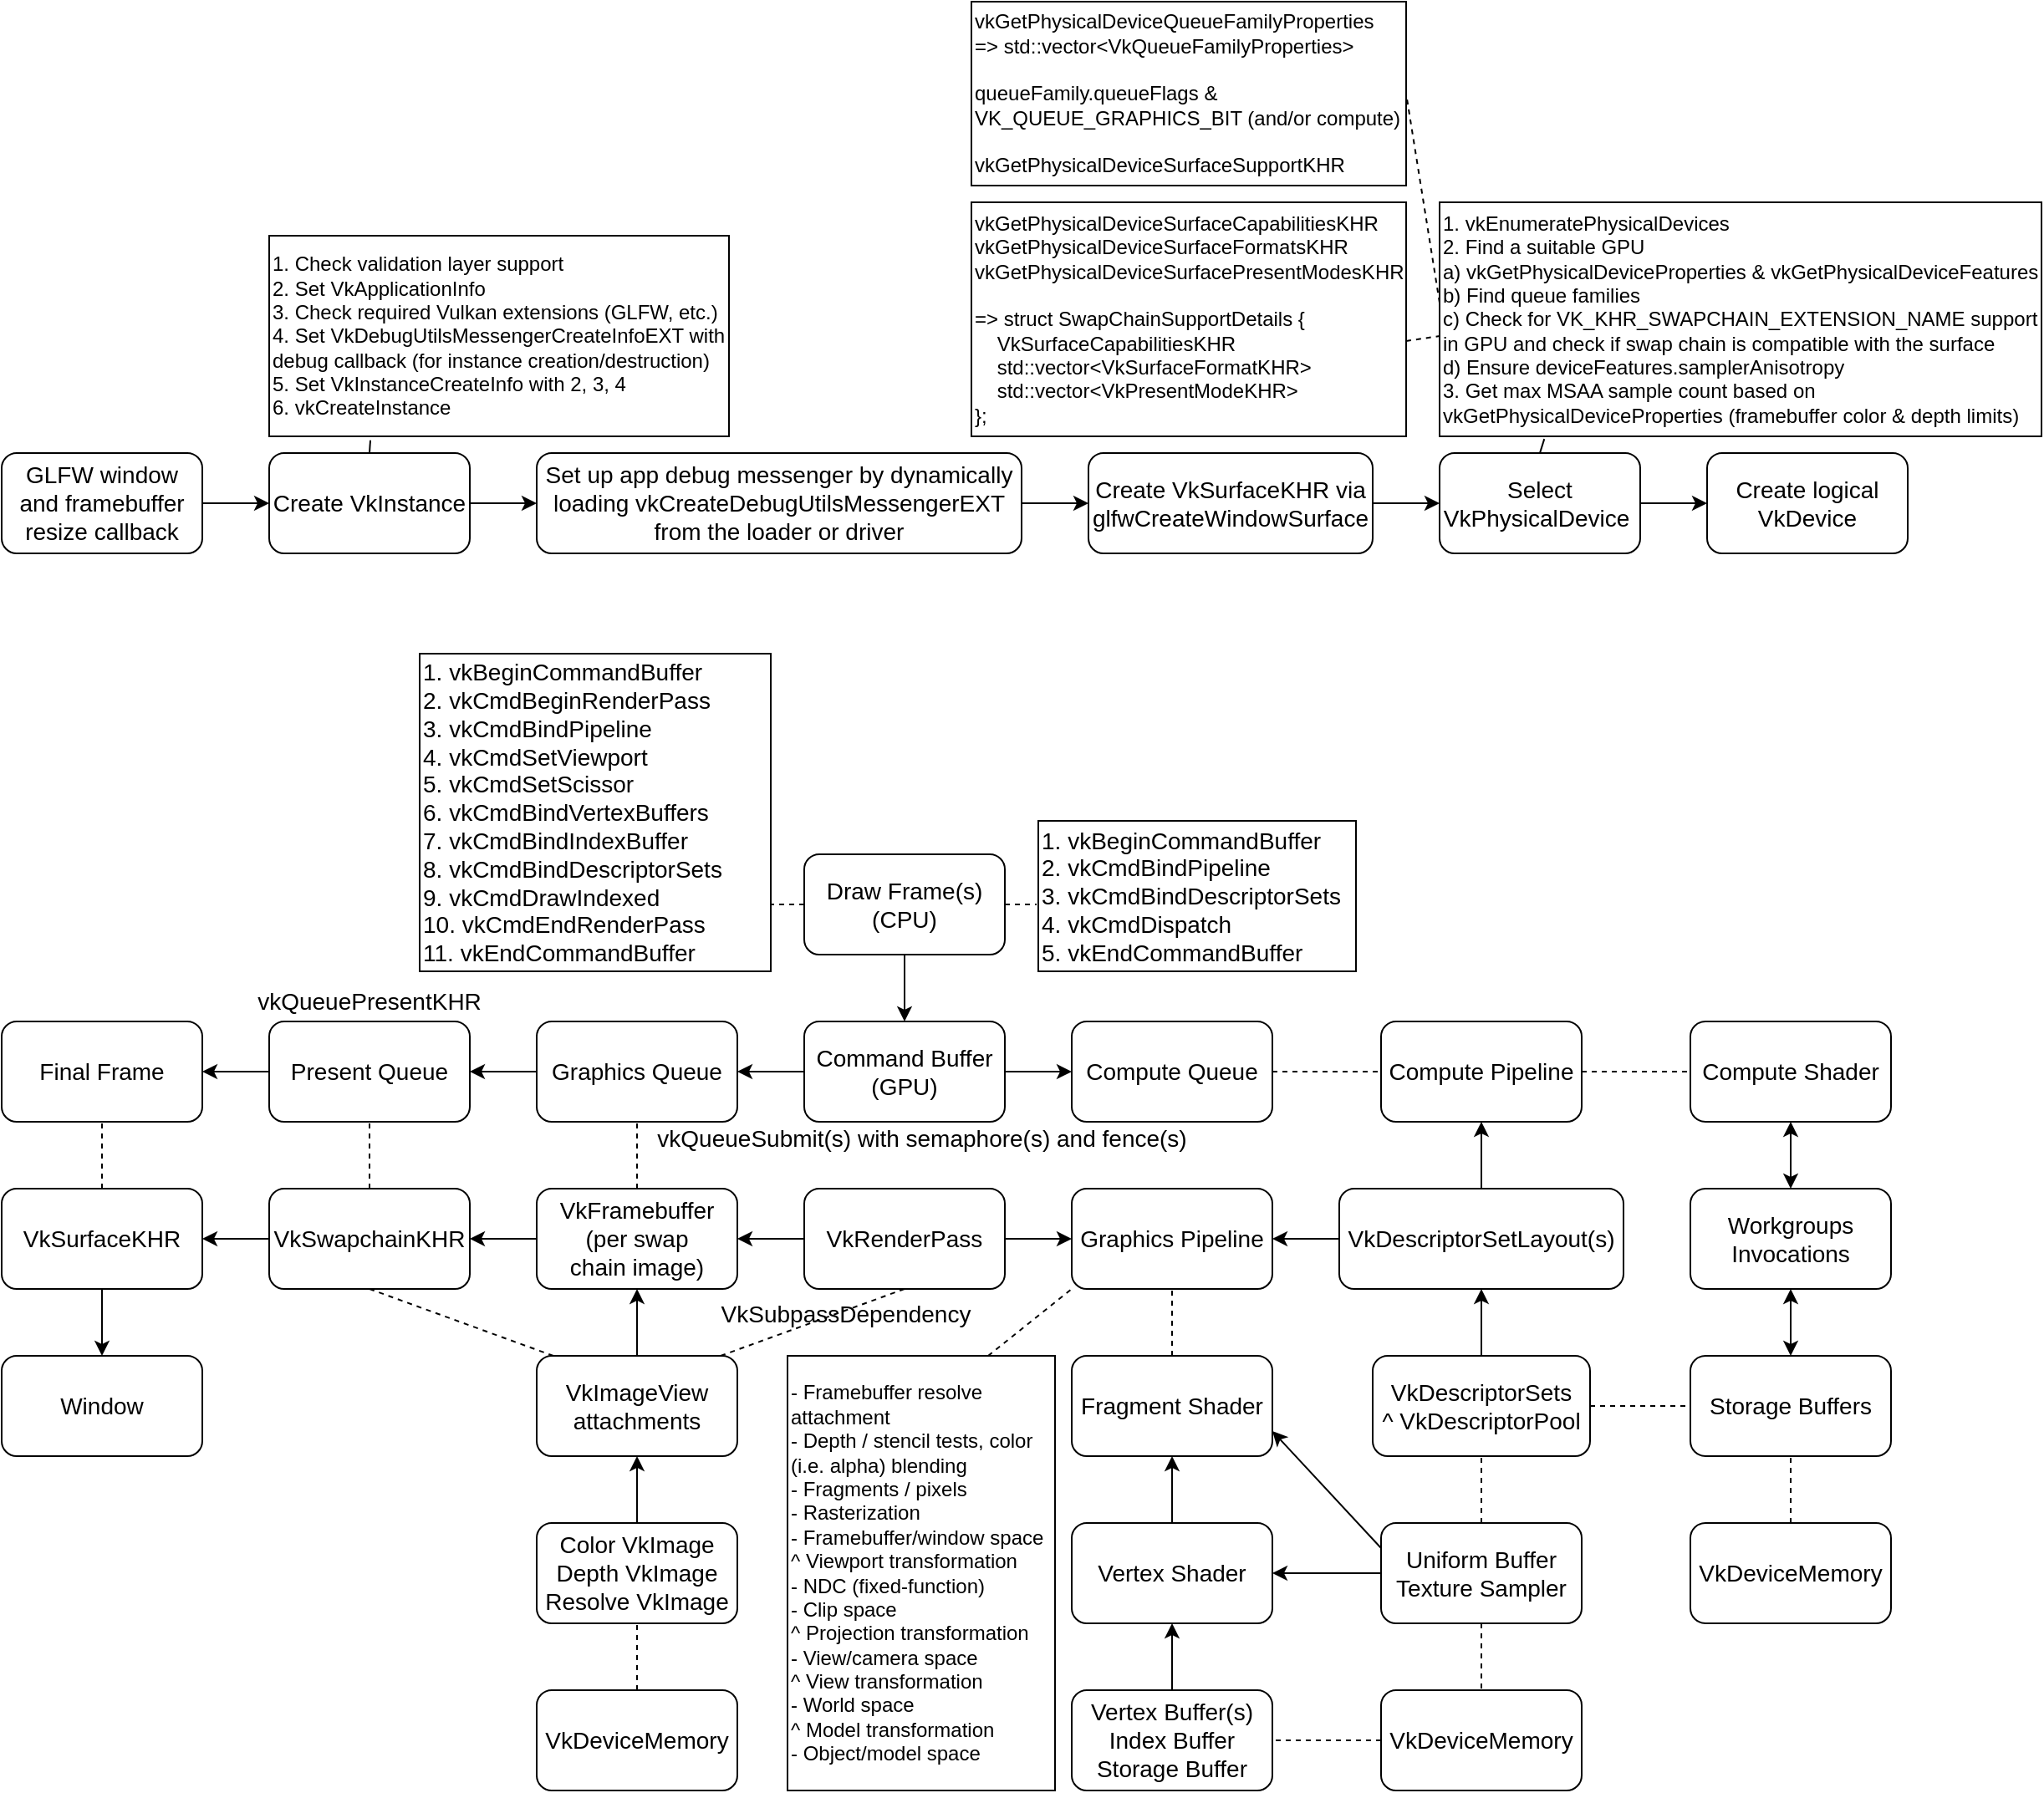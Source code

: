 <mxfile version="24.2.0" type="device">
  <diagram name="Page-1" id="_fkxvZBQSQZJkFAyOJGf">
    <mxGraphModel dx="1235" dy="1714" grid="1" gridSize="10" guides="1" tooltips="1" connect="1" arrows="1" fold="1" page="1" pageScale="1" pageWidth="850" pageHeight="1100" math="0" shadow="0">
      <root>
        <mxCell id="0" />
        <mxCell id="1" parent="0" />
        <mxCell id="I5Z_sufWO4S1ydB13wSw-4" value="&lt;div&gt;&lt;span style=&quot;font-size: 14px;&quot;&gt;GLFW window and framebuffer resize callback&lt;/span&gt;&lt;/div&gt;" style="rounded=1;whiteSpace=wrap;html=1;" vertex="1" parent="1">
          <mxGeometry x="200" y="-60" width="120" height="60" as="geometry" />
        </mxCell>
        <mxCell id="I5Z_sufWO4S1ydB13wSw-5" value="&lt;div&gt;&lt;span style=&quot;font-size: 14px;&quot;&gt;Create VkInstance&lt;/span&gt;&lt;/div&gt;" style="rounded=1;whiteSpace=wrap;html=1;" vertex="1" parent="1">
          <mxGeometry x="360" y="-60" width="120" height="60" as="geometry" />
        </mxCell>
        <mxCell id="I5Z_sufWO4S1ydB13wSw-6" value="&lt;div&gt;&lt;span style=&quot;font-size: 14px;&quot;&gt;Set up app debug messenger by dynamically loading&amp;nbsp;&lt;/span&gt;&lt;span style=&quot;background-color: initial; font-size: 14px;&quot;&gt;vkCreateDebugUtilsMessengerEXT from the loader or driver&lt;/span&gt;&lt;/div&gt;" style="rounded=1;whiteSpace=wrap;html=1;" vertex="1" parent="1">
          <mxGeometry x="520" y="-60" width="290" height="60" as="geometry" />
        </mxCell>
        <mxCell id="I5Z_sufWO4S1ydB13wSw-7" value="&lt;div&gt;&lt;span style=&quot;font-size: 14px;&quot;&gt;Create VkSurfaceKHR via glfwCreateWindowSurface&lt;/span&gt;&lt;/div&gt;" style="rounded=1;whiteSpace=wrap;html=1;" vertex="1" parent="1">
          <mxGeometry x="850" y="-60" width="170" height="60" as="geometry" />
        </mxCell>
        <mxCell id="I5Z_sufWO4S1ydB13wSw-8" value="" style="endArrow=classic;html=1;rounded=0;exitX=1;exitY=0.5;exitDx=0;exitDy=0;entryX=0;entryY=0.5;entryDx=0;entryDy=0;" edge="1" parent="1" source="I5Z_sufWO4S1ydB13wSw-4" target="I5Z_sufWO4S1ydB13wSw-5">
          <mxGeometry width="50" height="50" relative="1" as="geometry">
            <mxPoint x="360" y="70" as="sourcePoint" />
            <mxPoint x="410" y="20" as="targetPoint" />
          </mxGeometry>
        </mxCell>
        <mxCell id="I5Z_sufWO4S1ydB13wSw-9" value="" style="endArrow=classic;html=1;rounded=0;exitX=1;exitY=0.5;exitDx=0;exitDy=0;entryX=0;entryY=0.5;entryDx=0;entryDy=0;" edge="1" parent="1" source="I5Z_sufWO4S1ydB13wSw-5" target="I5Z_sufWO4S1ydB13wSw-6">
          <mxGeometry width="50" height="50" relative="1" as="geometry">
            <mxPoint x="500" y="60" as="sourcePoint" />
            <mxPoint x="550" y="10" as="targetPoint" />
          </mxGeometry>
        </mxCell>
        <mxCell id="I5Z_sufWO4S1ydB13wSw-10" value="" style="endArrow=classic;html=1;rounded=0;exitX=1;exitY=0.5;exitDx=0;exitDy=0;entryX=0;entryY=0.5;entryDx=0;entryDy=0;" edge="1" parent="1" source="I5Z_sufWO4S1ydB13wSw-6" target="I5Z_sufWO4S1ydB13wSw-7">
          <mxGeometry width="50" height="50" relative="1" as="geometry">
            <mxPoint x="670" y="40" as="sourcePoint" />
            <mxPoint x="720" y="-10" as="targetPoint" />
          </mxGeometry>
        </mxCell>
        <mxCell id="I5Z_sufWO4S1ydB13wSw-11" value="&lt;div&gt;&lt;span style=&quot;font-size: 14px;&quot;&gt;Select VkPhysicalDevice&amp;nbsp;&lt;/span&gt;&lt;/div&gt;" style="rounded=1;whiteSpace=wrap;html=1;" vertex="1" parent="1">
          <mxGeometry x="1060" y="-60" width="120" height="60" as="geometry" />
        </mxCell>
        <mxCell id="I5Z_sufWO4S1ydB13wSw-12" value="" style="endArrow=classic;html=1;rounded=0;exitX=1;exitY=0.5;exitDx=0;exitDy=0;entryX=0;entryY=0.5;entryDx=0;entryDy=0;" edge="1" parent="1" source="I5Z_sufWO4S1ydB13wSw-7" target="I5Z_sufWO4S1ydB13wSw-11">
          <mxGeometry width="50" height="50" relative="1" as="geometry">
            <mxPoint x="840" y="90" as="sourcePoint" />
            <mxPoint x="890" y="40" as="targetPoint" />
          </mxGeometry>
        </mxCell>
        <mxCell id="I5Z_sufWO4S1ydB13wSw-13" value="&lt;div&gt;&lt;span style=&quot;font-size: 14px;&quot;&gt;Create logical VkDevice&lt;/span&gt;&lt;/div&gt;" style="rounded=1;whiteSpace=wrap;html=1;" vertex="1" parent="1">
          <mxGeometry x="1220" y="-60" width="120" height="60" as="geometry" />
        </mxCell>
        <mxCell id="I5Z_sufWO4S1ydB13wSw-14" value="" style="endArrow=classic;html=1;rounded=0;exitX=1;exitY=0.5;exitDx=0;exitDy=0;entryX=0;entryY=0.5;entryDx=0;entryDy=0;" edge="1" parent="1" source="I5Z_sufWO4S1ydB13wSw-11" target="I5Z_sufWO4S1ydB13wSw-13">
          <mxGeometry width="50" height="50" relative="1" as="geometry">
            <mxPoint x="960" y="40" as="sourcePoint" />
            <mxPoint x="1010" y="-10" as="targetPoint" />
          </mxGeometry>
        </mxCell>
        <mxCell id="I5Z_sufWO4S1ydB13wSw-15" value="1. Check validation layer support&lt;div&gt;2. Set VkApplicationInfo&lt;/div&gt;&lt;div&gt;3. Check required Vulkan extensions (GLFW, etc.)&lt;/div&gt;&lt;div&gt;4. Set VkDebugUtilsMessengerCreateInfoEXT with debug callback (for instance creation/destruction)&lt;/div&gt;&lt;div&gt;5. Set VkInstanceCreateInfo with 2, 3, 4&lt;/div&gt;&lt;div&gt;6. vkCreateInstance&lt;/div&gt;" style="rounded=0;whiteSpace=wrap;html=1;align=left;" vertex="1" parent="1">
          <mxGeometry x="360" y="-190" width="275" height="120" as="geometry" />
        </mxCell>
        <mxCell id="I5Z_sufWO4S1ydB13wSw-17" value="1. vkEnumeratePhysicalDevices&lt;div&gt;2. Find a suitable GPU&lt;/div&gt;&lt;div&gt;a) vkGetPhysicalDeviceProperties &amp;amp; vkGetPhysicalDeviceFeatures&lt;/div&gt;&lt;div&gt;b) Find queue families&lt;/div&gt;&lt;div&gt;c) Check for&amp;nbsp;VK_KHR_SWAPCHAIN_EXTENSION_NAME support in GPU and check if swap chain is compatible with the surface&lt;/div&gt;&lt;div&gt;d) Ensure deviceFeatures.samplerAnisotropy&lt;/div&gt;&lt;div&gt;3. Get max MSAA sample count based on vkGetPhysicalDeviceProperties (framebuffer color &amp;amp; depth limits)&lt;/div&gt;" style="rounded=0;whiteSpace=wrap;html=1;align=left;" vertex="1" parent="1">
          <mxGeometry x="1060" y="-210" width="360" height="140" as="geometry" />
        </mxCell>
        <mxCell id="I5Z_sufWO4S1ydB13wSw-18" value="vkGetPhysicalDeviceSurfaceCapabilitiesKHR&lt;div&gt;vkGetPhysicalDeviceSurfaceFormatsKHR&lt;/div&gt;&lt;div&gt;vkGetPhysicalDeviceSurfacePresentModesKHR&lt;/div&gt;&lt;div&gt;&lt;br&gt;&lt;/div&gt;&lt;div&gt;=&amp;gt; struct SwapChainSupportDetails {&lt;/div&gt;&lt;div&gt;&amp;nbsp; &amp;nbsp; VkSurfaceCapabilitiesKHR&lt;/div&gt;&lt;div&gt;&amp;nbsp; &amp;nbsp; std::vector&amp;lt;VkSurfaceFormatKHR&amp;gt;&lt;/div&gt;&lt;div&gt;&amp;nbsp; &amp;nbsp; std::vector&amp;lt;VkPresentModeKHR&amp;gt;&lt;/div&gt;&lt;div&gt;};&lt;/div&gt;" style="rounded=0;whiteSpace=wrap;html=1;align=left;" vertex="1" parent="1">
          <mxGeometry x="780" y="-210" width="260" height="140" as="geometry" />
        </mxCell>
        <mxCell id="I5Z_sufWO4S1ydB13wSw-20" value="" style="endArrow=none;dashed=1;html=1;rounded=0;" edge="1" parent="1">
          <mxGeometry width="50" height="50" relative="1" as="geometry">
            <mxPoint x="1040" y="-127" as="sourcePoint" />
            <mxPoint x="1060" y="-130" as="targetPoint" />
          </mxGeometry>
        </mxCell>
        <mxCell id="I5Z_sufWO4S1ydB13wSw-21" value="vkGetPhysicalDeviceQueueFamilyProperties &lt;br&gt;=&amp;gt; std::vector&amp;lt;VkQueueFamilyProperties&amp;gt;&lt;div&gt;&lt;br&gt;&lt;div&gt;queueFamily.queueFlags &amp;amp; VK_QUEUE_GRAPHICS_BIT (and/or compute)&lt;/div&gt;&lt;div&gt;&lt;br&gt;&lt;div&gt;vkGetPhysicalDeviceSurfaceSupportKHR&lt;/div&gt;&lt;/div&gt;&lt;/div&gt;" style="rounded=0;whiteSpace=wrap;html=1;align=left;" vertex="1" parent="1">
          <mxGeometry x="780" y="-330" width="260" height="110" as="geometry" />
        </mxCell>
        <mxCell id="I5Z_sufWO4S1ydB13wSw-22" value="" style="endArrow=none;dashed=1;html=1;rounded=0;entryX=1;entryY=0.5;entryDx=0;entryDy=0;" edge="1" parent="1" target="I5Z_sufWO4S1ydB13wSw-21">
          <mxGeometry width="50" height="50" relative="1" as="geometry">
            <mxPoint x="1060" y="-150" as="sourcePoint" />
            <mxPoint x="1110" y="-280" as="targetPoint" />
          </mxGeometry>
        </mxCell>
        <mxCell id="I5Z_sufWO4S1ydB13wSw-24" value="" style="endArrow=none;html=1;rounded=0;exitX=0.5;exitY=0;exitDx=0;exitDy=0;entryX=0.174;entryY=1.011;entryDx=0;entryDy=0;entryPerimeter=0;" edge="1" parent="1" source="I5Z_sufWO4S1ydB13wSw-11" target="I5Z_sufWO4S1ydB13wSw-17">
          <mxGeometry width="50" height="50" relative="1" as="geometry">
            <mxPoint x="1130" y="90" as="sourcePoint" />
            <mxPoint x="1180" y="40" as="targetPoint" />
          </mxGeometry>
        </mxCell>
        <mxCell id="I5Z_sufWO4S1ydB13wSw-25" value="" style="endArrow=none;html=1;rounded=0;exitX=0.5;exitY=0;exitDx=0;exitDy=0;entryX=0.22;entryY=1.02;entryDx=0;entryDy=0;entryPerimeter=0;" edge="1" parent="1" source="I5Z_sufWO4S1ydB13wSw-5" target="I5Z_sufWO4S1ydB13wSw-15">
          <mxGeometry width="50" height="50" relative="1" as="geometry">
            <mxPoint x="300" y="-60" as="sourcePoint" />
            <mxPoint x="350" y="-110" as="targetPoint" />
          </mxGeometry>
        </mxCell>
        <mxCell id="I5Z_sufWO4S1ydB13wSw-26" value="&lt;div&gt;&lt;span style=&quot;font-size: 14px;&quot;&gt;VkSwapchainKHR&lt;/span&gt;&lt;/div&gt;" style="rounded=1;whiteSpace=wrap;html=1;" vertex="1" parent="1">
          <mxGeometry x="360" y="380" width="120" height="60" as="geometry" />
        </mxCell>
        <mxCell id="I5Z_sufWO4S1ydB13wSw-27" value="&lt;div&gt;&lt;span style=&quot;font-size: 14px;&quot;&gt;VkSurfaceKHR&lt;/span&gt;&lt;/div&gt;" style="rounded=1;whiteSpace=wrap;html=1;" vertex="1" parent="1">
          <mxGeometry x="200" y="380" width="120" height="60" as="geometry" />
        </mxCell>
        <mxCell id="I5Z_sufWO4S1ydB13wSw-28" value="&lt;div&gt;&lt;span style=&quot;font-size: 14px;&quot;&gt;Window&lt;/span&gt;&lt;/div&gt;" style="rounded=1;whiteSpace=wrap;html=1;" vertex="1" parent="1">
          <mxGeometry x="200" y="480" width="120" height="60" as="geometry" />
        </mxCell>
        <mxCell id="I5Z_sufWO4S1ydB13wSw-29" value="" style="endArrow=classic;html=1;rounded=0;entryX=1;entryY=0.5;entryDx=0;entryDy=0;exitX=0;exitY=0.5;exitDx=0;exitDy=0;" edge="1" parent="1" source="I5Z_sufWO4S1ydB13wSw-26" target="I5Z_sufWO4S1ydB13wSw-27">
          <mxGeometry width="50" height="50" relative="1" as="geometry">
            <mxPoint x="340" y="550" as="sourcePoint" />
            <mxPoint x="390" y="500" as="targetPoint" />
          </mxGeometry>
        </mxCell>
        <mxCell id="I5Z_sufWO4S1ydB13wSw-30" value="" style="endArrow=classic;html=1;rounded=0;entryX=0.5;entryY=0;entryDx=0;entryDy=0;exitX=0.5;exitY=1;exitDx=0;exitDy=0;" edge="1" parent="1" source="I5Z_sufWO4S1ydB13wSw-27" target="I5Z_sufWO4S1ydB13wSw-28">
          <mxGeometry width="50" height="50" relative="1" as="geometry">
            <mxPoint x="160" y="550" as="sourcePoint" />
            <mxPoint x="210" y="500" as="targetPoint" />
          </mxGeometry>
        </mxCell>
        <mxCell id="I5Z_sufWO4S1ydB13wSw-31" value="&lt;div&gt;&lt;span style=&quot;font-size: 14px;&quot;&gt;VkFramebuffer (per swap &lt;br&gt;chain image)&lt;/span&gt;&lt;/div&gt;" style="rounded=1;whiteSpace=wrap;html=1;" vertex="1" parent="1">
          <mxGeometry x="520" y="380" width="120" height="60" as="geometry" />
        </mxCell>
        <mxCell id="I5Z_sufWO4S1ydB13wSw-32" value="" style="endArrow=classic;html=1;rounded=0;entryX=1;entryY=0.5;entryDx=0;entryDy=0;exitX=0;exitY=0.5;exitDx=0;exitDy=0;" edge="1" parent="1" source="I5Z_sufWO4S1ydB13wSw-31" target="I5Z_sufWO4S1ydB13wSw-26">
          <mxGeometry width="50" height="50" relative="1" as="geometry">
            <mxPoint x="470" y="530" as="sourcePoint" />
            <mxPoint x="520" y="480" as="targetPoint" />
          </mxGeometry>
        </mxCell>
        <mxCell id="I5Z_sufWO4S1ydB13wSw-33" value="&lt;div&gt;&lt;span style=&quot;font-size: 14px;&quot;&gt;VkImageView attachments&lt;/span&gt;&lt;/div&gt;" style="rounded=1;whiteSpace=wrap;html=1;" vertex="1" parent="1">
          <mxGeometry x="520" y="480" width="120" height="60" as="geometry" />
        </mxCell>
        <mxCell id="I5Z_sufWO4S1ydB13wSw-34" value="" style="endArrow=classic;html=1;rounded=0;entryX=0.5;entryY=1;entryDx=0;entryDy=0;exitX=0.5;exitY=0;exitDx=0;exitDy=0;" edge="1" parent="1" source="I5Z_sufWO4S1ydB13wSw-33" target="I5Z_sufWO4S1ydB13wSw-31">
          <mxGeometry width="50" height="50" relative="1" as="geometry">
            <mxPoint x="600" y="550" as="sourcePoint" />
            <mxPoint x="650" y="500" as="targetPoint" />
          </mxGeometry>
        </mxCell>
        <mxCell id="I5Z_sufWO4S1ydB13wSw-35" value="" style="endArrow=none;dashed=1;html=1;rounded=0;entryX=0.5;entryY=1;entryDx=0;entryDy=0;exitX=0.083;exitY=0;exitDx=0;exitDy=0;exitPerimeter=0;" edge="1" parent="1" source="I5Z_sufWO4S1ydB13wSw-33" target="I5Z_sufWO4S1ydB13wSw-26">
          <mxGeometry width="50" height="50" relative="1" as="geometry">
            <mxPoint x="420" y="530" as="sourcePoint" />
            <mxPoint x="470" y="480" as="targetPoint" />
          </mxGeometry>
        </mxCell>
        <mxCell id="I5Z_sufWO4S1ydB13wSw-36" value="&lt;div&gt;&lt;span style=&quot;font-size: 14px;&quot;&gt;Color VkImage&lt;/span&gt;&lt;/div&gt;&lt;div&gt;&lt;span style=&quot;font-size: 14px;&quot;&gt;Depth VkImage&lt;/span&gt;&lt;/div&gt;&lt;div&gt;&lt;span style=&quot;font-size: 14px;&quot;&gt;Resolve VkImage&lt;/span&gt;&lt;/div&gt;" style="rounded=1;whiteSpace=wrap;html=1;" vertex="1" parent="1">
          <mxGeometry x="520" y="580" width="120" height="60" as="geometry" />
        </mxCell>
        <mxCell id="I5Z_sufWO4S1ydB13wSw-37" value="" style="endArrow=classic;html=1;rounded=0;exitX=0.5;exitY=0;exitDx=0;exitDy=0;entryX=0.5;entryY=1;entryDx=0;entryDy=0;" edge="1" parent="1" source="I5Z_sufWO4S1ydB13wSw-36" target="I5Z_sufWO4S1ydB13wSw-33">
          <mxGeometry width="50" height="50" relative="1" as="geometry">
            <mxPoint x="730" y="620" as="sourcePoint" />
            <mxPoint x="780" y="570" as="targetPoint" />
          </mxGeometry>
        </mxCell>
        <mxCell id="I5Z_sufWO4S1ydB13wSw-38" value="&lt;div&gt;&lt;span style=&quot;font-size: 14px;&quot;&gt;VkDeviceMemory&lt;/span&gt;&lt;/div&gt;" style="rounded=1;whiteSpace=wrap;html=1;" vertex="1" parent="1">
          <mxGeometry x="520" y="680" width="120" height="60" as="geometry" />
        </mxCell>
        <mxCell id="I5Z_sufWO4S1ydB13wSw-39" value="" style="endArrow=none;dashed=1;html=1;rounded=0;exitX=0.5;exitY=0;exitDx=0;exitDy=0;entryX=0.5;entryY=1;entryDx=0;entryDy=0;" edge="1" parent="1" source="I5Z_sufWO4S1ydB13wSw-38" target="I5Z_sufWO4S1ydB13wSw-36">
          <mxGeometry width="50" height="50" relative="1" as="geometry">
            <mxPoint x="490" y="690" as="sourcePoint" />
            <mxPoint x="540" y="640" as="targetPoint" />
          </mxGeometry>
        </mxCell>
        <mxCell id="I5Z_sufWO4S1ydB13wSw-40" value="&lt;div&gt;&lt;span style=&quot;font-size: 14px;&quot;&gt;VkRenderPass&lt;/span&gt;&lt;/div&gt;" style="rounded=1;whiteSpace=wrap;html=1;" vertex="1" parent="1">
          <mxGeometry x="680" y="380" width="120" height="60" as="geometry" />
        </mxCell>
        <mxCell id="I5Z_sufWO4S1ydB13wSw-41" value="" style="endArrow=classic;html=1;rounded=0;entryX=1;entryY=0.5;entryDx=0;entryDy=0;exitX=0;exitY=0.5;exitDx=0;exitDy=0;" edge="1" parent="1" source="I5Z_sufWO4S1ydB13wSw-40" target="I5Z_sufWO4S1ydB13wSw-31">
          <mxGeometry width="50" height="50" relative="1" as="geometry">
            <mxPoint x="720" y="520" as="sourcePoint" />
            <mxPoint x="770" y="470" as="targetPoint" />
          </mxGeometry>
        </mxCell>
        <mxCell id="I5Z_sufWO4S1ydB13wSw-42" value="" style="endArrow=none;dashed=1;html=1;rounded=0;entryX=0.5;entryY=1;entryDx=0;entryDy=0;" edge="1" parent="1" target="I5Z_sufWO4S1ydB13wSw-40">
          <mxGeometry width="50" height="50" relative="1" as="geometry">
            <mxPoint x="630" y="480" as="sourcePoint" />
            <mxPoint x="760" y="460" as="targetPoint" />
          </mxGeometry>
        </mxCell>
        <mxCell id="I5Z_sufWO4S1ydB13wSw-44" value="&lt;div&gt;&lt;span style=&quot;font-size: 14px;&quot;&gt;Command Buffer (GPU)&lt;/span&gt;&lt;/div&gt;" style="rounded=1;whiteSpace=wrap;html=1;" vertex="1" parent="1">
          <mxGeometry x="680" y="280" width="120" height="60" as="geometry" />
        </mxCell>
        <mxCell id="I5Z_sufWO4S1ydB13wSw-48" value="&lt;div&gt;&lt;span style=&quot;font-size: 14px;&quot;&gt;Graphics Queue&lt;/span&gt;&lt;/div&gt;" style="rounded=1;whiteSpace=wrap;html=1;" vertex="1" parent="1">
          <mxGeometry x="520" y="280" width="120" height="60" as="geometry" />
        </mxCell>
        <mxCell id="I5Z_sufWO4S1ydB13wSw-51" value="&lt;div&gt;&lt;span style=&quot;font-size: 14px;&quot;&gt;Draw Frame(s) (CPU)&lt;/span&gt;&lt;/div&gt;" style="rounded=1;whiteSpace=wrap;html=1;" vertex="1" parent="1">
          <mxGeometry x="680" y="180" width="120" height="60" as="geometry" />
        </mxCell>
        <mxCell id="I5Z_sufWO4S1ydB13wSw-54" value="&lt;div&gt;&lt;span style=&quot;font-size: 14px;&quot;&gt;Graphics Pipeline&lt;/span&gt;&lt;/div&gt;" style="rounded=1;whiteSpace=wrap;html=1;" vertex="1" parent="1">
          <mxGeometry x="840" y="380" width="120" height="60" as="geometry" />
        </mxCell>
        <mxCell id="I5Z_sufWO4S1ydB13wSw-62" value="&lt;div&gt;&lt;span style=&quot;font-size: 14px;&quot;&gt;VkDescriptorSets ^&amp;nbsp;&lt;/span&gt;&lt;span style=&quot;font-size: 14px; background-color: initial;&quot;&gt;VkDescriptorPool&lt;/span&gt;&lt;/div&gt;" style="rounded=1;whiteSpace=wrap;html=1;" vertex="1" parent="1">
          <mxGeometry x="1020" y="480" width="130" height="60" as="geometry" />
        </mxCell>
        <mxCell id="I5Z_sufWO4S1ydB13wSw-64" value="&lt;div&gt;&lt;span style=&quot;font-size: 14px;&quot;&gt;Uniform Buffer&lt;/span&gt;&lt;/div&gt;&lt;div&gt;&lt;span style=&quot;font-size: 14px;&quot;&gt;Texture Sampler&lt;/span&gt;&lt;/div&gt;" style="rounded=1;whiteSpace=wrap;html=1;" vertex="1" parent="1">
          <mxGeometry x="1025" y="580" width="120" height="60" as="geometry" />
        </mxCell>
        <mxCell id="I5Z_sufWO4S1ydB13wSw-66" value="&lt;div&gt;&lt;span style=&quot;font-size: 14px;&quot;&gt;Vertex Buffer(s)&lt;/span&gt;&lt;/div&gt;&lt;div&gt;&lt;span style=&quot;font-size: 14px;&quot;&gt;Index Buffer&lt;/span&gt;&lt;/div&gt;&lt;div&gt;&lt;span style=&quot;font-size: 14px;&quot;&gt;Storage Buffer&lt;/span&gt;&lt;/div&gt;" style="rounded=1;whiteSpace=wrap;html=1;" vertex="1" parent="1">
          <mxGeometry x="840" y="680" width="120" height="60" as="geometry" />
        </mxCell>
        <mxCell id="I5Z_sufWO4S1ydB13wSw-46" value="&lt;font style=&quot;font-size: 14px;&quot;&gt;VkSubpassDependency&lt;/font&gt;" style="text;html=1;align=center;verticalAlign=middle;whiteSpace=wrap;rounded=0;" vertex="1" parent="1">
          <mxGeometry x="620" y="450" width="170" height="10" as="geometry" />
        </mxCell>
        <mxCell id="I5Z_sufWO4S1ydB13wSw-71" value="&lt;div&gt;&lt;span style=&quot;font-size: 14px;&quot;&gt;VkDeviceMemory&lt;/span&gt;&lt;/div&gt;" style="rounded=1;whiteSpace=wrap;html=1;" vertex="1" parent="1">
          <mxGeometry x="1025" y="680" width="120" height="60" as="geometry" />
        </mxCell>
        <mxCell id="I5Z_sufWO4S1ydB13wSw-72" value="" style="endArrow=none;dashed=1;html=1;rounded=0;exitX=0;exitY=0.5;exitDx=0;exitDy=0;entryX=1;entryY=0.5;entryDx=0;entryDy=0;" edge="1" parent="1" source="I5Z_sufWO4S1ydB13wSw-71" target="I5Z_sufWO4S1ydB13wSw-66">
          <mxGeometry width="50" height="50" relative="1" as="geometry">
            <mxPoint x="860" y="590" as="sourcePoint" />
            <mxPoint x="910" y="540" as="targetPoint" />
          </mxGeometry>
        </mxCell>
        <mxCell id="I5Z_sufWO4S1ydB13wSw-74" value="" style="endArrow=classic;html=1;rounded=0;exitX=0;exitY=0.5;exitDx=0;exitDy=0;entryX=1;entryY=0.5;entryDx=0;entryDy=0;" edge="1" parent="1" source="I5Z_sufWO4S1ydB13wSw-44" target="I5Z_sufWO4S1ydB13wSw-48">
          <mxGeometry width="50" height="50" relative="1" as="geometry">
            <mxPoint x="980" y="380" as="sourcePoint" />
            <mxPoint x="1030" y="330" as="targetPoint" />
          </mxGeometry>
        </mxCell>
        <mxCell id="I5Z_sufWO4S1ydB13wSw-75" value="&lt;font style=&quot;font-size: 14px;&quot;&gt;vkQueueSubmit(s) with semaphore(s) and fence(s)&lt;/font&gt;" style="text;html=1;align=center;verticalAlign=middle;whiteSpace=wrap;rounded=0;" vertex="1" parent="1">
          <mxGeometry x="587.5" y="340" width="325" height="20" as="geometry" />
        </mxCell>
        <mxCell id="I5Z_sufWO4S1ydB13wSw-76" style="edgeStyle=orthogonalEdgeStyle;rounded=0;orthogonalLoop=1;jettySize=auto;html=1;exitX=0.5;exitY=1;exitDx=0;exitDy=0;" edge="1" parent="1" source="I5Z_sufWO4S1ydB13wSw-75" target="I5Z_sufWO4S1ydB13wSw-75">
          <mxGeometry relative="1" as="geometry" />
        </mxCell>
        <mxCell id="I5Z_sufWO4S1ydB13wSw-77" value="" style="endArrow=classic;html=1;rounded=0;entryX=0.5;entryY=0;entryDx=0;entryDy=0;exitX=0.5;exitY=1;exitDx=0;exitDy=0;" edge="1" parent="1" source="I5Z_sufWO4S1ydB13wSw-51" target="I5Z_sufWO4S1ydB13wSw-44">
          <mxGeometry width="50" height="50" relative="1" as="geometry">
            <mxPoint x="790" y="430" as="sourcePoint" />
            <mxPoint x="840" y="380" as="targetPoint" />
          </mxGeometry>
        </mxCell>
        <mxCell id="I5Z_sufWO4S1ydB13wSw-79" value="" style="endArrow=classic;html=1;rounded=0;exitX=1;exitY=0.5;exitDx=0;exitDy=0;entryX=0;entryY=0.5;entryDx=0;entryDy=0;" edge="1" parent="1" source="I5Z_sufWO4S1ydB13wSw-40" target="I5Z_sufWO4S1ydB13wSw-54">
          <mxGeometry width="50" height="50" relative="1" as="geometry">
            <mxPoint x="810" y="430" as="sourcePoint" />
            <mxPoint x="860" y="380" as="targetPoint" />
          </mxGeometry>
        </mxCell>
        <mxCell id="I5Z_sufWO4S1ydB13wSw-80" value="&lt;font style=&quot;font-size: 14px;&quot;&gt;1. vkBeginCommandBuffer&lt;/font&gt;&lt;div&gt;&lt;font style=&quot;font-size: 14px;&quot;&gt;2. vkCmdBeginRenderPass&lt;/font&gt;&lt;/div&gt;&lt;div&gt;&lt;font style=&quot;font-size: 14px;&quot;&gt;3. vkCmdBindPipeline&lt;/font&gt;&lt;/div&gt;&lt;div&gt;&lt;font style=&quot;font-size: 14px;&quot;&gt;4. vkCmdSetViewport&lt;/font&gt;&lt;/div&gt;&lt;div&gt;&lt;font style=&quot;font-size: 14px;&quot;&gt;5. vkCmdSetScissor&lt;/font&gt;&lt;/div&gt;&lt;div&gt;&lt;font style=&quot;font-size: 14px;&quot;&gt;6. vkCmdBindVertexBuffers&lt;/font&gt;&lt;/div&gt;&lt;div&gt;&lt;font style=&quot;font-size: 14px;&quot;&gt;7. vkCmdBindIndexBuffer&lt;/font&gt;&lt;/div&gt;&lt;div&gt;&lt;font style=&quot;font-size: 14px;&quot;&gt;8. vkCmdBindDescriptorSets&lt;/font&gt;&lt;/div&gt;&lt;div&gt;&lt;font style=&quot;font-size: 14px;&quot;&gt;9. vkCmdDrawIndexed&lt;/font&gt;&lt;/div&gt;&lt;div&gt;&lt;font style=&quot;font-size: 14px;&quot;&gt;10. vkCmdEndRenderPass&lt;/font&gt;&lt;/div&gt;&lt;div&gt;&lt;font style=&quot;font-size: 14px;&quot;&gt;11. vkEndCommandBuffer&lt;/font&gt;&lt;/div&gt;" style="rounded=0;whiteSpace=wrap;html=1;align=left;" vertex="1" parent="1">
          <mxGeometry x="450" y="60" width="210" height="190" as="geometry" />
        </mxCell>
        <mxCell id="I5Z_sufWO4S1ydB13wSw-81" value="" style="endArrow=none;dashed=1;html=1;rounded=0;exitX=0;exitY=0.5;exitDx=0;exitDy=0;" edge="1" parent="1" source="I5Z_sufWO4S1ydB13wSw-51">
          <mxGeometry width="50" height="50" relative="1" as="geometry">
            <mxPoint x="820" y="240" as="sourcePoint" />
            <mxPoint x="660" y="210" as="targetPoint" />
          </mxGeometry>
        </mxCell>
        <mxCell id="I5Z_sufWO4S1ydB13wSw-82" value="&lt;div&gt;&lt;span style=&quot;font-size: 14px;&quot;&gt;Present Queue&lt;/span&gt;&lt;/div&gt;" style="rounded=1;whiteSpace=wrap;html=1;" vertex="1" parent="1">
          <mxGeometry x="360" y="280" width="120" height="60" as="geometry" />
        </mxCell>
        <mxCell id="I5Z_sufWO4S1ydB13wSw-83" value="" style="endArrow=classic;html=1;rounded=0;exitX=0;exitY=0.5;exitDx=0;exitDy=0;entryX=1;entryY=0.5;entryDx=0;entryDy=0;" edge="1" parent="1" source="I5Z_sufWO4S1ydB13wSw-48" target="I5Z_sufWO4S1ydB13wSw-82">
          <mxGeometry width="50" height="50" relative="1" as="geometry">
            <mxPoint x="510" y="270" as="sourcePoint" />
            <mxPoint x="560" y="220" as="targetPoint" />
          </mxGeometry>
        </mxCell>
        <mxCell id="I5Z_sufWO4S1ydB13wSw-84" value="&lt;font style=&quot;font-size: 14px;&quot;&gt;vkQueuePresentKHR&lt;/font&gt;" style="text;html=1;align=center;verticalAlign=middle;whiteSpace=wrap;rounded=0;" vertex="1" parent="1">
          <mxGeometry x="350" y="255" width="140" height="25" as="geometry" />
        </mxCell>
        <mxCell id="I5Z_sufWO4S1ydB13wSw-85" value="" style="endArrow=none;dashed=1;html=1;rounded=0;exitX=0.5;exitY=0;exitDx=0;exitDy=0;entryX=0.5;entryY=1;entryDx=0;entryDy=0;" edge="1" parent="1" source="I5Z_sufWO4S1ydB13wSw-31" target="I5Z_sufWO4S1ydB13wSw-48">
          <mxGeometry width="50" height="50" relative="1" as="geometry">
            <mxPoint x="620" y="370" as="sourcePoint" />
            <mxPoint x="670" y="320" as="targetPoint" />
          </mxGeometry>
        </mxCell>
        <mxCell id="I5Z_sufWO4S1ydB13wSw-86" value="" style="endArrow=none;dashed=1;html=1;rounded=0;exitX=0.5;exitY=0;exitDx=0;exitDy=0;entryX=0.5;entryY=1;entryDx=0;entryDy=0;" edge="1" parent="1" source="I5Z_sufWO4S1ydB13wSw-26" target="I5Z_sufWO4S1ydB13wSw-82">
          <mxGeometry width="50" height="50" relative="1" as="geometry">
            <mxPoint x="420" y="360" as="sourcePoint" />
            <mxPoint x="470" y="310" as="targetPoint" />
          </mxGeometry>
        </mxCell>
        <mxCell id="I5Z_sufWO4S1ydB13wSw-87" value="" style="endArrow=none;dashed=1;html=1;rounded=0;exitX=0.5;exitY=1;exitDx=0;exitDy=0;entryX=0.5;entryY=0;entryDx=0;entryDy=0;" edge="1" parent="1" source="I5Z_sufWO4S1ydB13wSw-64" target="I5Z_sufWO4S1ydB13wSw-71">
          <mxGeometry width="50" height="50" relative="1" as="geometry">
            <mxPoint x="1230" y="430" as="sourcePoint" />
            <mxPoint x="1180" y="580" as="targetPoint" />
          </mxGeometry>
        </mxCell>
        <mxCell id="I5Z_sufWO4S1ydB13wSw-88" value="" style="endArrow=classic;html=1;rounded=0;exitX=0.5;exitY=0;exitDx=0;exitDy=0;entryX=0.5;entryY=1;entryDx=0;entryDy=0;" edge="1" parent="1" source="I5Z_sufWO4S1ydB13wSw-66" target="I5Z_sufWO4S1ydB13wSw-93">
          <mxGeometry width="50" height="50" relative="1" as="geometry">
            <mxPoint x="940" y="380" as="sourcePoint" />
            <mxPoint x="990" y="330" as="targetPoint" />
          </mxGeometry>
        </mxCell>
        <mxCell id="I5Z_sufWO4S1ydB13wSw-92" value="&lt;div&gt;&lt;span style=&quot;font-size: 14px;&quot;&gt;Fragment Shader&lt;/span&gt;&lt;/div&gt;" style="rounded=1;whiteSpace=wrap;html=1;" vertex="1" parent="1">
          <mxGeometry x="840" y="480" width="120" height="60" as="geometry" />
        </mxCell>
        <mxCell id="I5Z_sufWO4S1ydB13wSw-93" value="&lt;div&gt;&lt;span style=&quot;font-size: 14px;&quot;&gt;Vertex Shader&lt;/span&gt;&lt;/div&gt;" style="rounded=1;whiteSpace=wrap;html=1;" vertex="1" parent="1">
          <mxGeometry x="840" y="580" width="120" height="60" as="geometry" />
        </mxCell>
        <mxCell id="I5Z_sufWO4S1ydB13wSw-96" value="&lt;div&gt;&lt;span style=&quot;font-size: 14px;&quot;&gt;VkDescriptorSetLayout(s)&lt;/span&gt;&lt;/div&gt;" style="rounded=1;whiteSpace=wrap;html=1;" vertex="1" parent="1">
          <mxGeometry x="1000" y="380" width="170" height="60" as="geometry" />
        </mxCell>
        <mxCell id="I5Z_sufWO4S1ydB13wSw-97" value="" style="endArrow=classic;html=1;rounded=0;entryX=1;entryY=0.5;entryDx=0;entryDy=0;exitX=0;exitY=0.5;exitDx=0;exitDy=0;" edge="1" parent="1" source="I5Z_sufWO4S1ydB13wSw-96" target="I5Z_sufWO4S1ydB13wSw-54">
          <mxGeometry width="50" height="50" relative="1" as="geometry">
            <mxPoint x="1030" y="470" as="sourcePoint" />
            <mxPoint x="1080" y="420" as="targetPoint" />
          </mxGeometry>
        </mxCell>
        <mxCell id="I5Z_sufWO4S1ydB13wSw-98" value="" style="endArrow=none;dashed=1;html=1;rounded=0;exitX=0.5;exitY=0;exitDx=0;exitDy=0;entryX=0.5;entryY=1;entryDx=0;entryDy=0;" edge="1" parent="1" source="I5Z_sufWO4S1ydB13wSw-92" target="I5Z_sufWO4S1ydB13wSw-54">
          <mxGeometry width="50" height="50" relative="1" as="geometry">
            <mxPoint x="910" y="470" as="sourcePoint" />
            <mxPoint x="960" y="420" as="targetPoint" />
          </mxGeometry>
        </mxCell>
        <mxCell id="I5Z_sufWO4S1ydB13wSw-99" value="&lt;div&gt;- Framebuffer resolve attachment&lt;/div&gt;- Depth / stencil tests, color (i.e. alpha) blending&lt;div&gt;- Fragments / pixels&lt;div&gt;- Rasterization&lt;/div&gt;&lt;div&gt;- Framebuffer/window space&lt;/div&gt;&lt;div&gt;^ Viewport transformation&lt;/div&gt;&lt;div&gt;- NDC (fixed-function)&lt;/div&gt;&lt;div&gt;- Clip space&lt;/div&gt;&lt;div&gt;^ Projection transformation&lt;/div&gt;&lt;div&gt;- View/camera space&lt;/div&gt;&lt;div&gt;^ View transformation&lt;/div&gt;&lt;div&gt;- World space&lt;/div&gt;&lt;div&gt;^ Model transformation&lt;/div&gt;&lt;div&gt;- Object/model space&lt;/div&gt;&lt;/div&gt;" style="rounded=0;whiteSpace=wrap;html=1;align=left;" vertex="1" parent="1">
          <mxGeometry x="670" y="480" width="160" height="260" as="geometry" />
        </mxCell>
        <mxCell id="I5Z_sufWO4S1ydB13wSw-100" value="" style="endArrow=none;dashed=1;html=1;rounded=0;exitX=0.75;exitY=0;exitDx=0;exitDy=0;entryX=0;entryY=1;entryDx=0;entryDy=0;" edge="1" parent="1" source="I5Z_sufWO4S1ydB13wSw-99" target="I5Z_sufWO4S1ydB13wSw-54">
          <mxGeometry width="50" height="50" relative="1" as="geometry">
            <mxPoint x="820" y="470" as="sourcePoint" />
            <mxPoint x="870" y="420" as="targetPoint" />
          </mxGeometry>
        </mxCell>
        <mxCell id="I5Z_sufWO4S1ydB13wSw-101" value="&lt;div&gt;&lt;span style=&quot;font-size: 14px;&quot;&gt;Final Frame&lt;/span&gt;&lt;/div&gt;" style="rounded=1;whiteSpace=wrap;html=1;" vertex="1" parent="1">
          <mxGeometry x="200" y="280" width="120" height="60" as="geometry" />
        </mxCell>
        <mxCell id="I5Z_sufWO4S1ydB13wSw-102" value="" style="endArrow=classic;html=1;rounded=0;entryX=1;entryY=0.5;entryDx=0;entryDy=0;exitX=0;exitY=0.5;exitDx=0;exitDy=0;" edge="1" parent="1" source="I5Z_sufWO4S1ydB13wSw-82" target="I5Z_sufWO4S1ydB13wSw-101">
          <mxGeometry width="50" height="50" relative="1" as="geometry">
            <mxPoint x="310" y="380" as="sourcePoint" />
            <mxPoint x="360" y="330" as="targetPoint" />
          </mxGeometry>
        </mxCell>
        <mxCell id="I5Z_sufWO4S1ydB13wSw-103" value="" style="endArrow=none;dashed=1;html=1;rounded=0;exitX=0.5;exitY=0;exitDx=0;exitDy=0;entryX=0.5;entryY=1;entryDx=0;entryDy=0;" edge="1" parent="1" source="I5Z_sufWO4S1ydB13wSw-27" target="I5Z_sufWO4S1ydB13wSw-101">
          <mxGeometry width="50" height="50" relative="1" as="geometry">
            <mxPoint x="270" y="370" as="sourcePoint" />
            <mxPoint x="320" y="320" as="targetPoint" />
          </mxGeometry>
        </mxCell>
        <mxCell id="I5Z_sufWO4S1ydB13wSw-104" value="" style="endArrow=classic;html=1;rounded=0;exitX=0.5;exitY=0;exitDx=0;exitDy=0;entryX=0.5;entryY=1;entryDx=0;entryDy=0;" edge="1" parent="1" source="I5Z_sufWO4S1ydB13wSw-93" target="I5Z_sufWO4S1ydB13wSw-92">
          <mxGeometry width="50" height="50" relative="1" as="geometry">
            <mxPoint x="990" y="580" as="sourcePoint" />
            <mxPoint x="1040" y="530" as="targetPoint" />
          </mxGeometry>
        </mxCell>
        <mxCell id="I5Z_sufWO4S1ydB13wSw-105" value="" style="endArrow=classic;html=1;rounded=0;entryX=0.5;entryY=1;entryDx=0;entryDy=0;exitX=0.5;exitY=0;exitDx=0;exitDy=0;" edge="1" parent="1" source="I5Z_sufWO4S1ydB13wSw-62" target="I5Z_sufWO4S1ydB13wSw-96">
          <mxGeometry width="50" height="50" relative="1" as="geometry">
            <mxPoint x="1160" y="680" as="sourcePoint" />
            <mxPoint x="1210" y="630" as="targetPoint" />
          </mxGeometry>
        </mxCell>
        <mxCell id="I5Z_sufWO4S1ydB13wSw-107" value="" style="endArrow=classic;html=1;rounded=0;exitX=0;exitY=0.5;exitDx=0;exitDy=0;entryX=1;entryY=0.5;entryDx=0;entryDy=0;" edge="1" parent="1" source="I5Z_sufWO4S1ydB13wSw-64" target="I5Z_sufWO4S1ydB13wSw-93">
          <mxGeometry width="50" height="50" relative="1" as="geometry">
            <mxPoint x="970" y="600" as="sourcePoint" />
            <mxPoint x="960" y="580" as="targetPoint" />
          </mxGeometry>
        </mxCell>
        <mxCell id="I5Z_sufWO4S1ydB13wSw-108" value="&lt;div&gt;&lt;span style=&quot;font-size: 14px;&quot;&gt;Compute Queue&lt;/span&gt;&lt;/div&gt;" style="rounded=1;whiteSpace=wrap;html=1;" vertex="1" parent="1">
          <mxGeometry x="840" y="280" width="120" height="60" as="geometry" />
        </mxCell>
        <mxCell id="I5Z_sufWO4S1ydB13wSw-109" value="" style="endArrow=classic;html=1;rounded=0;exitX=1;exitY=0.5;exitDx=0;exitDy=0;entryX=0;entryY=0.5;entryDx=0;entryDy=0;" edge="1" parent="1" source="I5Z_sufWO4S1ydB13wSw-44" target="I5Z_sufWO4S1ydB13wSw-108">
          <mxGeometry width="50" height="50" relative="1" as="geometry">
            <mxPoint x="820" y="310" as="sourcePoint" />
            <mxPoint x="870" y="260" as="targetPoint" />
          </mxGeometry>
        </mxCell>
        <mxCell id="I5Z_sufWO4S1ydB13wSw-110" value="&lt;font style=&quot;font-size: 14px;&quot;&gt;1. vkBeginCommandBuffer&lt;/font&gt;&lt;div&gt;&lt;font style=&quot;font-size: 14px;&quot;&gt;2. vkCmdBindPipeline&lt;/font&gt;&lt;/div&gt;&lt;div&gt;&lt;font style=&quot;font-size: 14px;&quot;&gt;3.&amp;nbsp;&lt;/font&gt;&lt;span style=&quot;font-size: 14px; background-color: initial;&quot;&gt;vkCmdBindDescriptorSets&lt;/span&gt;&lt;/div&gt;&lt;div&gt;&lt;span style=&quot;font-size: 14px; background-color: initial;&quot;&gt;4. vkCmdDispatch&lt;/span&gt;&lt;/div&gt;&lt;div&gt;&lt;font style=&quot;font-size: 14px;&quot;&gt;5. vkEndCommandBuffer&lt;/font&gt;&lt;/div&gt;" style="rounded=0;whiteSpace=wrap;html=1;align=left;" vertex="1" parent="1">
          <mxGeometry x="820" y="160" width="190" height="90" as="geometry" />
        </mxCell>
        <mxCell id="I5Z_sufWO4S1ydB13wSw-111" value="" style="endArrow=none;dashed=1;html=1;rounded=0;exitX=1;exitY=0.5;exitDx=0;exitDy=0;" edge="1" parent="1" source="I5Z_sufWO4S1ydB13wSw-51">
          <mxGeometry width="50" height="50" relative="1" as="geometry">
            <mxPoint x="840" y="240" as="sourcePoint" />
            <mxPoint x="819" y="210" as="targetPoint" />
          </mxGeometry>
        </mxCell>
        <mxCell id="I5Z_sufWO4S1ydB13wSw-112" value="&lt;div&gt;&lt;span style=&quot;font-size: 14px;&quot;&gt;Storage Buffers&lt;/span&gt;&lt;/div&gt;" style="rounded=1;whiteSpace=wrap;html=1;" vertex="1" parent="1">
          <mxGeometry x="1210" y="480" width="120" height="60" as="geometry" />
        </mxCell>
        <mxCell id="I5Z_sufWO4S1ydB13wSw-114" value="" style="endArrow=none;dashed=1;html=1;rounded=0;exitX=1;exitY=0.5;exitDx=0;exitDy=0;entryX=0;entryY=0.5;entryDx=0;entryDy=0;" edge="1" parent="1" source="I5Z_sufWO4S1ydB13wSw-108" target="I5Z_sufWO4S1ydB13wSw-115">
          <mxGeometry width="50" height="50" relative="1" as="geometry">
            <mxPoint x="980" y="320" as="sourcePoint" />
            <mxPoint x="1030" y="270" as="targetPoint" />
          </mxGeometry>
        </mxCell>
        <mxCell id="I5Z_sufWO4S1ydB13wSw-115" value="&lt;div&gt;&lt;span style=&quot;font-size: 14px;&quot;&gt;Compute Pipeline&lt;/span&gt;&lt;/div&gt;" style="rounded=1;whiteSpace=wrap;html=1;" vertex="1" parent="1">
          <mxGeometry x="1025" y="280" width="120" height="60" as="geometry" />
        </mxCell>
        <mxCell id="I5Z_sufWO4S1ydB13wSw-116" value="&lt;div&gt;&lt;span style=&quot;font-size: 14px;&quot;&gt;Compute Shader&lt;/span&gt;&lt;/div&gt;" style="rounded=1;whiteSpace=wrap;html=1;" vertex="1" parent="1">
          <mxGeometry x="1210" y="280" width="120" height="60" as="geometry" />
        </mxCell>
        <mxCell id="I5Z_sufWO4S1ydB13wSw-117" value="" style="endArrow=none;dashed=1;html=1;rounded=0;exitX=1;exitY=0.5;exitDx=0;exitDy=0;entryX=0;entryY=0.5;entryDx=0;entryDy=0;" edge="1" parent="1" source="I5Z_sufWO4S1ydB13wSw-115" target="I5Z_sufWO4S1ydB13wSw-116">
          <mxGeometry width="50" height="50" relative="1" as="geometry">
            <mxPoint x="1180" y="320" as="sourcePoint" />
            <mxPoint x="1230" y="270" as="targetPoint" />
          </mxGeometry>
        </mxCell>
        <mxCell id="I5Z_sufWO4S1ydB13wSw-120" value="&lt;div&gt;&lt;span style=&quot;font-size: 14px;&quot;&gt;VkDeviceMemory&lt;/span&gt;&lt;/div&gt;" style="rounded=1;whiteSpace=wrap;html=1;" vertex="1" parent="1">
          <mxGeometry x="1210" y="580" width="120" height="60" as="geometry" />
        </mxCell>
        <mxCell id="I5Z_sufWO4S1ydB13wSw-121" value="" style="endArrow=none;dashed=1;html=1;rounded=0;exitX=0.5;exitY=0;exitDx=0;exitDy=0;entryX=0.5;entryY=1;entryDx=0;entryDy=0;" edge="1" parent="1" source="I5Z_sufWO4S1ydB13wSw-120" target="I5Z_sufWO4S1ydB13wSw-112">
          <mxGeometry width="50" height="50" relative="1" as="geometry">
            <mxPoint x="1290" y="440" as="sourcePoint" />
            <mxPoint x="1340" y="390" as="targetPoint" />
          </mxGeometry>
        </mxCell>
        <mxCell id="I5Z_sufWO4S1ydB13wSw-122" value="" style="endArrow=classic;html=1;rounded=0;exitX=0.5;exitY=0;exitDx=0;exitDy=0;entryX=0.5;entryY=1;entryDx=0;entryDy=0;" edge="1" parent="1" source="I5Z_sufWO4S1ydB13wSw-96" target="I5Z_sufWO4S1ydB13wSw-115">
          <mxGeometry width="50" height="50" relative="1" as="geometry">
            <mxPoint x="1140" y="370" as="sourcePoint" />
            <mxPoint x="1190" y="320" as="targetPoint" />
          </mxGeometry>
        </mxCell>
        <mxCell id="I5Z_sufWO4S1ydB13wSw-125" value="&lt;div&gt;&lt;span style=&quot;font-size: 14px;&quot;&gt;Workgroups&lt;/span&gt;&lt;/div&gt;&lt;div&gt;&lt;span style=&quot;font-size: 14px;&quot;&gt;Invocations&lt;/span&gt;&lt;/div&gt;" style="rounded=1;whiteSpace=wrap;html=1;" vertex="1" parent="1">
          <mxGeometry x="1210" y="380" width="120" height="60" as="geometry" />
        </mxCell>
        <mxCell id="I5Z_sufWO4S1ydB13wSw-128" value="" style="endArrow=classic;startArrow=classic;html=1;rounded=0;exitX=0.5;exitY=0;exitDx=0;exitDy=0;entryX=0.5;entryY=1;entryDx=0;entryDy=0;" edge="1" parent="1" source="I5Z_sufWO4S1ydB13wSw-125" target="I5Z_sufWO4S1ydB13wSw-116">
          <mxGeometry width="50" height="50" relative="1" as="geometry">
            <mxPoint x="1330" y="370" as="sourcePoint" />
            <mxPoint x="1380" y="320" as="targetPoint" />
          </mxGeometry>
        </mxCell>
        <mxCell id="I5Z_sufWO4S1ydB13wSw-129" value="" style="endArrow=classic;startArrow=classic;html=1;rounded=0;exitX=0.5;exitY=0;exitDx=0;exitDy=0;entryX=0.5;entryY=1;entryDx=0;entryDy=0;" edge="1" parent="1" source="I5Z_sufWO4S1ydB13wSw-112" target="I5Z_sufWO4S1ydB13wSw-125">
          <mxGeometry width="50" height="50" relative="1" as="geometry">
            <mxPoint x="1290" y="460" as="sourcePoint" />
            <mxPoint x="1340" y="410" as="targetPoint" />
          </mxGeometry>
        </mxCell>
        <mxCell id="I5Z_sufWO4S1ydB13wSw-130" value="" style="endArrow=classic;html=1;rounded=0;entryX=1;entryY=0.75;entryDx=0;entryDy=0;exitX=0;exitY=0.25;exitDx=0;exitDy=0;" edge="1" parent="1" source="I5Z_sufWO4S1ydB13wSw-64" target="I5Z_sufWO4S1ydB13wSw-92">
          <mxGeometry width="50" height="50" relative="1" as="geometry">
            <mxPoint x="990" y="590" as="sourcePoint" />
            <mxPoint x="1040" y="540" as="targetPoint" />
          </mxGeometry>
        </mxCell>
        <mxCell id="I5Z_sufWO4S1ydB13wSw-131" value="" style="endArrow=none;dashed=1;html=1;rounded=0;exitX=0.5;exitY=0;exitDx=0;exitDy=0;entryX=0.5;entryY=1;entryDx=0;entryDy=0;" edge="1" parent="1" source="I5Z_sufWO4S1ydB13wSw-64" target="I5Z_sufWO4S1ydB13wSw-62">
          <mxGeometry width="50" height="50" relative="1" as="geometry">
            <mxPoint x="1090" y="550" as="sourcePoint" />
            <mxPoint x="1140" y="500" as="targetPoint" />
          </mxGeometry>
        </mxCell>
        <mxCell id="I5Z_sufWO4S1ydB13wSw-132" value="" style="endArrow=none;dashed=1;html=1;rounded=0;exitX=1;exitY=0.5;exitDx=0;exitDy=0;entryX=0;entryY=0.5;entryDx=0;entryDy=0;" edge="1" parent="1" source="I5Z_sufWO4S1ydB13wSw-62" target="I5Z_sufWO4S1ydB13wSw-112">
          <mxGeometry width="50" height="50" relative="1" as="geometry">
            <mxPoint x="1160" y="520" as="sourcePoint" />
            <mxPoint x="1210" y="470" as="targetPoint" />
          </mxGeometry>
        </mxCell>
      </root>
    </mxGraphModel>
  </diagram>
</mxfile>
